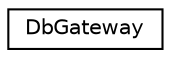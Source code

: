 digraph "Graphical Class Hierarchy"
{
 // LATEX_PDF_SIZE
  edge [fontname="Helvetica",fontsize="10",labelfontname="Helvetica",labelfontsize="10"];
  node [fontname="Helvetica",fontsize="10",shape=record];
  rankdir="LR";
  Node0 [label="DbGateway",height=0.2,width=0.4,color="black", fillcolor="white", style="filled",URL="$class_db_gateway.html",tooltip="The DbGateway class maintains the connetction with database."];
}
